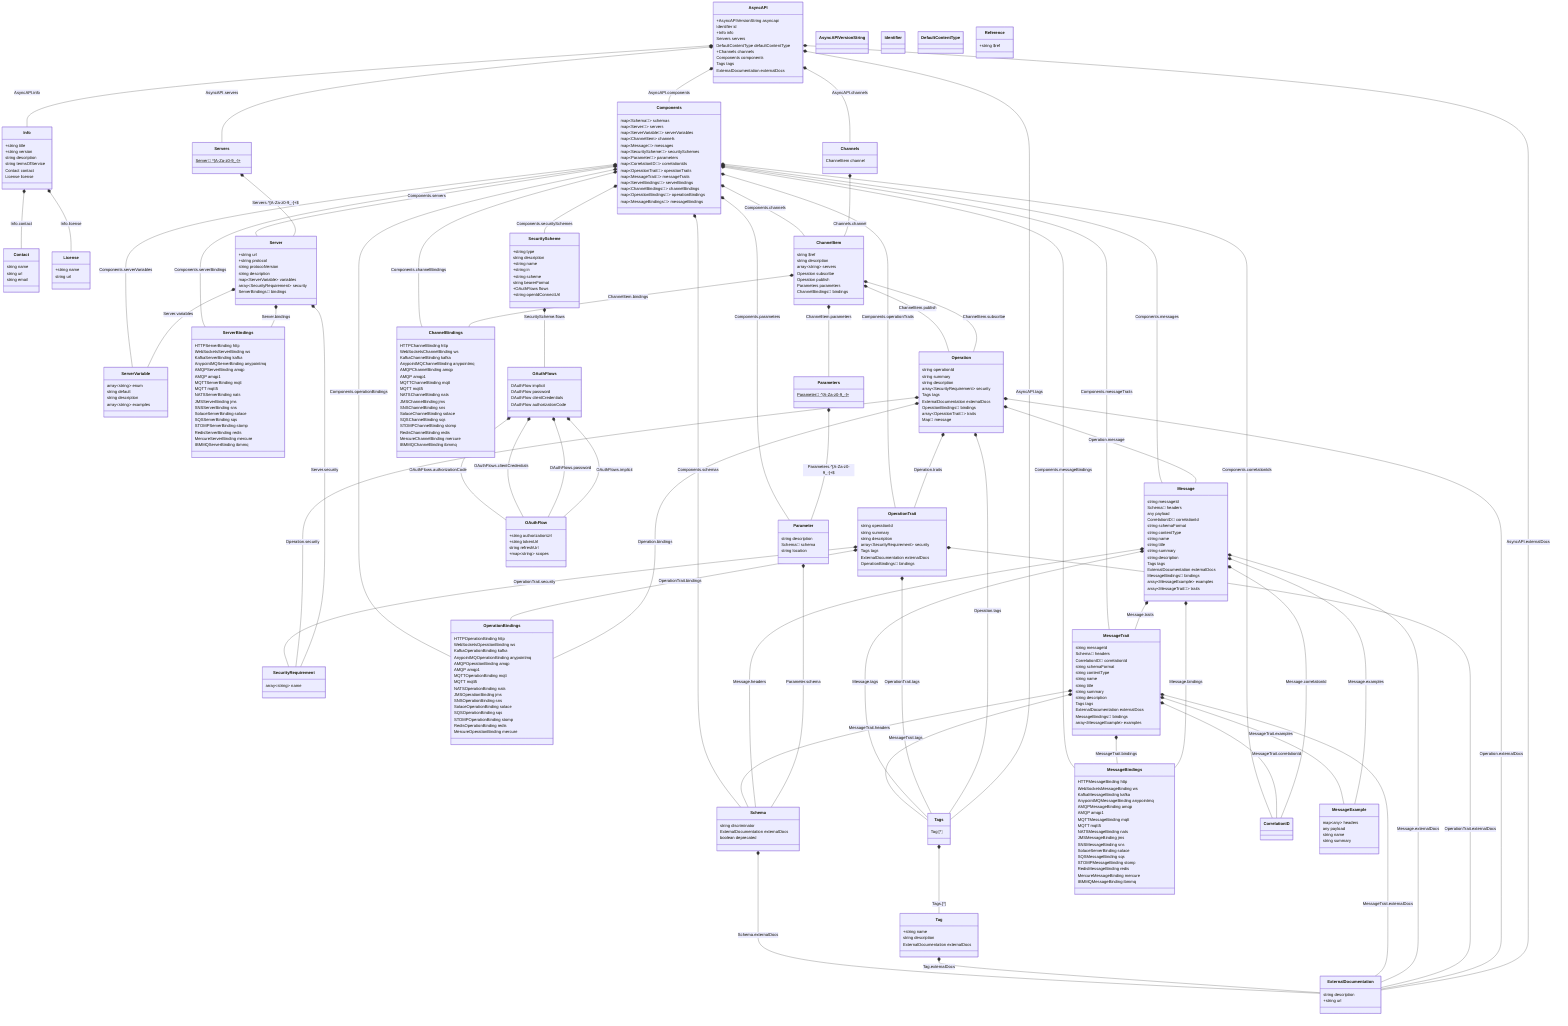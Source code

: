 classDiagram
  class AsyncAPI:::AsyncAPI {
    +AsyncAPIVersionString asyncapi
    Identifier id
    +Info info
    Servers servers
    DefaultContentType defaultContentType
    +Channels channels
    Components components
    Tags tags
    ExternalDocumentation externalDocs
  }
  AsyncAPI *-- Info : AsyncAPI.info
  AsyncAPI *-- Servers : AsyncAPI.servers
  AsyncAPI *-- Channels : AsyncAPI.channels
  AsyncAPI *-- Components : AsyncAPI.components
  AsyncAPI *-- Tags : AsyncAPI.tags
  AsyncAPI *-- ExternalDocumentation : AsyncAPI.externalDocs

  class AsyncAPIVersionString:::AsyncAPIVersionString {
  }

  class Identifier:::Identifier {
  }

  class Info:::Info {
    +string title
    +string version
    string description
    string termsOfService
    Contact contact
    License license
  }
  Info *-- Contact : Info.contact
  Info *-- License : Info.license

  class Contact:::Contact {
    string name
    string url
    string email
  }

  class License:::License {
    +string name
    string url
  }

  class Servers:::Servers {
    Server🔗 ^[A-Za-z0-9_\-]+$
  }
  Servers *-- Server : Servers.^[A-Za-z0-9_\-]+$

  class Server:::Server {
    +string url
    +string protocol
    string protocolVersion
    string description
    map~ServerVariable~ variables
    array~SecurityRequirement~ security
    ServerBindings🔗 bindings
  }
  Server *-- ServerVariable : Server.variables
  Server *-- SecurityRequirement : Server.security
  Server *-- ServerBindings : Server.bindings

  class ServerVariable:::ServerVariable {
    array~string~ enum
    string default
    string description
    array~string~ examples
  }

  class DefaultContentType:::DefaultContentType {
  }

  class Channels:::Channels {
    ChannelItem channel
  }
  Channels *-- ChannelItem : Channels.channel

  class ChannelItem:::ChannelItem {
    string $ref
    string description
    array~string~ servers
    Operation subscribe
    Operation publish
    Parameters parameters
    ChannelBindings🔗 bindings
  }
  ChannelItem *-- Operation : ChannelItem.subscribe
  ChannelItem *-- Operation : ChannelItem.publish
  ChannelItem *-- Parameters : ChannelItem.parameters
  ChannelItem *-- ChannelBindings : ChannelItem.bindings

  class Operation:::Operation {
    string operationId
    string summary
    string description
    array~SecurityRequirement~ security
    Tags tags
    ExternalDocumentation externalDocs
    OperationBindings🔗 bindings
    array~OperationTrait🔗~ traits
    Map🔗 message
  }
  Operation *-- SecurityRequirement : Operation.security
  Operation *-- Tags : Operation.tags
  Operation *-- ExternalDocumentation : Operation.externalDocs
  Operation *-- OperationBindings : Operation.bindings
  Operation *-- OperationTrait : Operation.traits
  Operation *-- Message : Operation.message

  class OperationTrait:::OperationTrait {
    string operationId
    string summary
    string description
    array~SecurityRequirement~ security
    Tags tags
    ExternalDocumentation externalDocs
    OperationBindings🔗 bindings
  }
  OperationTrait *-- SecurityRequirement : OperationTrait.security
  OperationTrait *-- Tags : OperationTrait.tags
  OperationTrait *-- ExternalDocumentation : OperationTrait.externalDocs
  OperationTrait *-- OperationBindings : OperationTrait.bindings

  class Parameters:::Parameters {
    Parameter🔗 ^[A-Za-z0-9_\-]+$
  }
  Parameters *-- Parameter : Parameters.^[A-Za-z0-9_\-]+$

  class Parameter:::Parameter {
    string description
    Schema🔗 schema
    string location
  }
  Parameter *-- Schema : Parameter.schema

  class ServerBindings:::ServerBindings {
    HTTPServerBinding http
    WebSocketsServerBinding ws
    KafkaServerBinding kafka
    AnypointMQServerBinding anypointmq
    AMQPServerBinding amqp
    AMQP amqp1
    MQTTServerBinding mqtt
    MQTT mqtt5
    NATSServerBinding nats
    JMSServerBinding jms
    SNSServerBinding sns
    SolaceServerBinding solace
    SQSServerBinding sqs
    STOMPServerBinding stomp
    RedisServerBinding redis
    MercureServerBinding mercure
    IBMMQServerBinding ibmmq
  }

  class ChannelBindings:::ChannelBindings {
    HTTPChannelBinding http
    WebSocketsChannelBinding ws
    KafkaChannelBinding kafka
    AnypointMQChannelBinding anypointmq
    AMQPChannelBinding amqp
    AMQP amqp1
    MQTTChannelBinding mqtt
    MQTT mqtt5
    NATSChannelBinding nats
    JMSChannelBinding jms
    SNSChannelBinding sns
    SolaceChannelBinding solace
    SQSChannelBinding sqs
    STOMPChannelBinding stomp
    RedisChannelBinding redis
    MercureChannelBinding mercure
    IBMMQChannelBinding ibmmq
  }

  class OperationBindings:::OperationBindings {
    HTTPOperationBinding http
    WebSocketsOperationBinding ws
    KafkaOperationBinding kafka
    AnypointMQOperationBinding anypointmq
    AMQPOperationBinding amqp
    AMQP amqp1
    MQTTOperationBinding mqtt
    MQTT mqtt5
    NATSOperationBinding nats
    JMSOperationBinding jms
    SNSOperationBinding sns
    SolaceOperationBinding solace
    SQSOperationBinding sqs
    STOMPOperationBinding stomp
    RedisOperationBinding redis
    MercureOperationBinding mercure
  }

  class MessageBindings:::MessageBindings {
    HTTPMessageBinding http
    WebSocketsMessageBinding ws
    KafkaMessageBinding kafka
    AnypointMQMessageBinding anypointmq
    AMQPMessageBinding amqp
    AMQP amqp1
    MQTTMessageBinding mqtt
    MQTT mqtt5
    NATSMessageBinding nats
    JMSMessageBinding jms
    SNSMessageBinding sns
    SolaceServerBinding solace
    SQSMessageBinding sqs
    STOMPMessageBinding stomp
    RedisMessageBinding redis
    MercureMessageBinding mercure
    IBMMQMessageBinding ibmmq
  }

  class Message:::Message {
    string messageId
    Schema🔗 headers
    any payload
    CorrelationID🔗 correlationId
    string schemaFormat
    string contentType
    string name
    string title
    string summary
    string description
    Tags tags
    ExternalDocumentation externalDocs
    MessageBindings🔗 bindings
    array~MessageExample~ examples
    array~MessageTrait🔗~ traits
  }
  Message *-- Schema : Message.headers
  Message *-- CorrelationID : Message.correlationId
  Message *-- Tags : Message.tags
  Message *-- ExternalDocumentation : Message.externalDocs
  Message *-- MessageBindings : Message.bindings
  Message *-- MessageExample : Message.examples
  Message *-- MessageTrait : Message.traits

  class MessageTrait:::MessageTrait {
    string messageId
    Schema🔗 headers
    CorrelationID🔗 correlationId
    string schemaFormat
    string contentType
    string name
    string title
    string summary
    string description
    Tags tags
    ExternalDocumentation externalDocs
    MessageBindings🔗 bindings
    array~MessageExample~ examples
  }
  MessageTrait *-- Schema : MessageTrait.headers
  MessageTrait *-- CorrelationID : MessageTrait.correlationId
  MessageTrait *-- Tags : MessageTrait.tags
  MessageTrait *-- ExternalDocumentation : MessageTrait.externalDocs
  MessageTrait *-- MessageBindings : MessageTrait.bindings
  MessageTrait *-- MessageExample : MessageTrait.examples

  class MessageExample:::MessageExample {
    map~any~ headers
    any payload
    string name
    string summary
  }

  class Tags:::Tags {
    Tag [*]
  }
  Tags *-- Tag : Tags.[*]

  class Tag:::Tag {
    +string name
    string description
    ExternalDocumentation externalDocs
  }
  Tag *-- ExternalDocumentation : Tag.externalDocs

  class ExternalDocumentation:::ExternalDocumentation {
    string description
    +string url
  }

  class Reference:::Reference {
    +string $ref
  }

  class Components:::Components {
    map~Schema🔗~ schemas
    map~Server🔗~ servers
    map~ServerVariable🔗~ serverVariables
    map~ChannelItem~ channels
    map~Message🔗~ messages
    map~SecurityScheme🔗~ securitySchemes
    map~Parameter🔗~ parameters
    map~CorrelationID🔗~ correlationIds
    map~OperationTrait🔗~ operationTraits
    map~MessageTrait🔗~ messageTraits
    map~ServerBindings🔗~ serverBindings
    map~ChannelBindings🔗~ channelBindings
    map~OperationBindings🔗~ operationBindings
    map~MessageBindings🔗~ messageBindings
  }
  Components *-- Schema : Components.schemas
  Components *-- Server : Components.servers
  Components *-- ServerVariable : Components.serverVariables
  Components *-- ChannelItem : Components.channels
  Components *-- Message : Components.messages
  Components *-- SecurityScheme : Components.securitySchemes
  Components *-- Parameter : Components.parameters
  Components *-- CorrelationID : Components.correlationIds
  Components *-- OperationTrait : Components.operationTraits
  Components *-- MessageTrait : Components.messageTraits
  Components *-- ServerBindings : Components.serverBindings
  Components *-- ChannelBindings : Components.channelBindings
  Components *-- OperationBindings : Components.operationBindings
  Components *-- MessageBindings : Components.messageBindings

  class Schema:::Schema {
    string discriminator
    ExternalDocumentation externalDocs
    boolean deprecated
  }
  Schema *-- ExternalDocumentation : Schema.externalDocs

  class SecurityScheme:::SecurityScheme {
    +string type
    string description
    +string name
    +string in
    +string scheme
    string bearerFormat
    +OAuthFlows flows
    +string openIdConnectUrl
  }
  SecurityScheme *-- OAuthFlows : SecurityScheme.flows

  class OAuthFlows:::OAuthFlows {
    OAuthFlow implicit
    OAuthFlow password
    OAuthFlow clientCredentials
    OAuthFlow authorizationCode
  }
  OAuthFlows *-- OAuthFlow : OAuthFlows.implicit
  OAuthFlows *-- OAuthFlow : OAuthFlows.password
  OAuthFlows *-- OAuthFlow : OAuthFlows.clientCredentials
  OAuthFlows *-- OAuthFlow : OAuthFlows.authorizationCode

  class OAuthFlow:::OAuthFlow {
    +string authorizationUrl
    +string tokenUrl
    string refreshUrl
    +map~string~ scopes
  }

  class SecurityRequirement:::SecurityRequirement {
    array~string~ name
  }